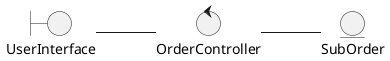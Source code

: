 @startuml
''' 省略底部

left to right direction

	boundary UserInterface 
	control OrderController 
	entity SubOrder

	UserInterface -- OrderController
	OrderController -- SubOrder

@enduml